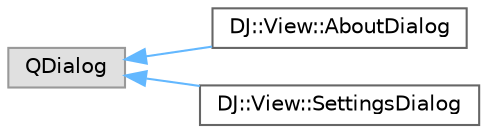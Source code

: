 digraph "Graphical Class Hierarchy"
{
 // LATEX_PDF_SIZE
  bgcolor="transparent";
  edge [fontname=Helvetica,fontsize=10,labelfontname=Helvetica,labelfontsize=10];
  node [fontname=Helvetica,fontsize=10,shape=box,height=0.2,width=0.4];
  rankdir="LR";
  Node0 [id="Node000000",label="QDialog",height=0.2,width=0.4,color="grey60", fillcolor="#E0E0E0", style="filled",tooltip=" "];
  Node0 -> Node1 [id="edge1_Node000000_Node000001",dir="back",color="steelblue1",style="solid",tooltip=" "];
  Node1 [id="Node000001",label="DJ::View::AboutDialog",height=0.2,width=0.4,color="grey40", fillcolor="white", style="filled",URL="$class_d_j_1_1_view_1_1_about_dialog.html",tooltip="The about dialog."];
  Node0 -> Node2 [id="edge2_Node000000_Node000002",dir="back",color="steelblue1",style="solid",tooltip=" "];
  Node2 [id="Node000002",label="DJ::View::SettingsDialog",height=0.2,width=0.4,color="grey40", fillcolor="white", style="filled",URL="$class_d_j_1_1_view_1_1_settings_dialog.html",tooltip="The settings dialog (this uses a Qt Designer form)."];
}
